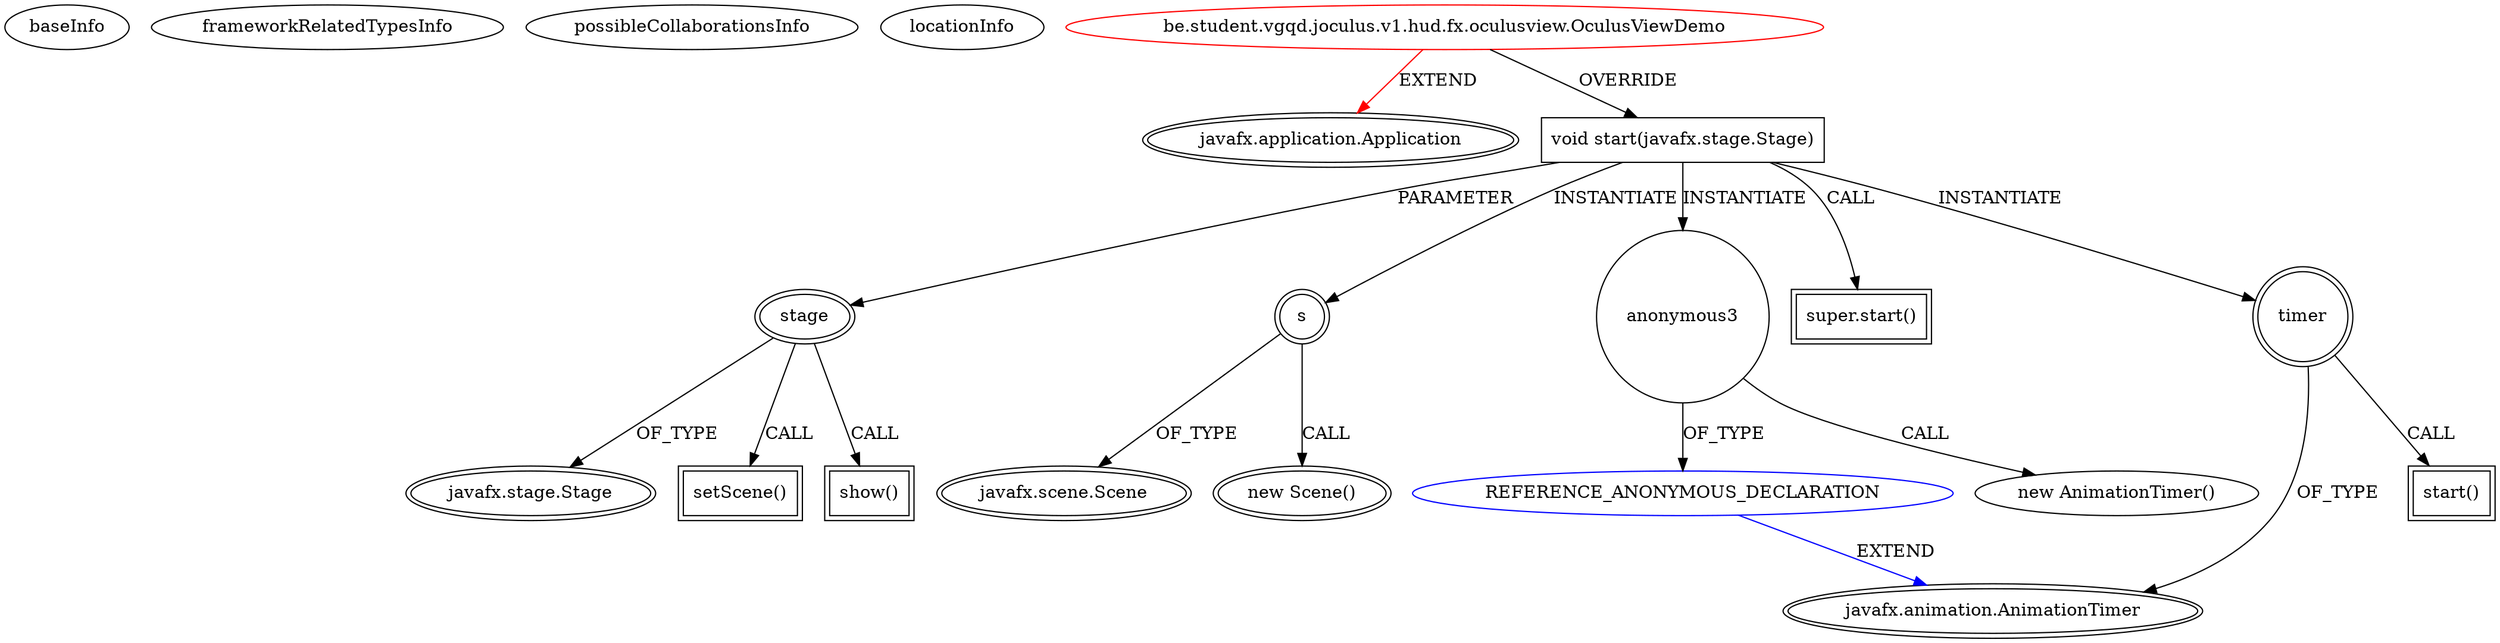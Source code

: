 digraph {
baseInfo[graphId=1588,category="extension_graph",isAnonymous=false,possibleRelation=true]
frameworkRelatedTypesInfo[0="javafx.application.Application"]
possibleCollaborationsInfo[0="1588~OVERRIDING_METHOD_DECLARATION-INSTANTIATION-~javafx.application.Application ~javafx.animation.AnimationTimer ~false~true"]
locationInfo[projectName="VgQD-JOculusLib",filePath="/VgQD-JOculusLib/JOculusLib-master/src/be/student/vgqd/joculus/v1/hud/fx/oculusview/OculusViewDemo.java",contextSignature="OculusViewDemo",graphId="1588"]
0[label="be.student.vgqd.joculus.v1.hud.fx.oculusview.OculusViewDemo",vertexType="ROOT_CLIENT_CLASS_DECLARATION",isFrameworkType=false,color=red]
1[label="javafx.application.Application",vertexType="FRAMEWORK_CLASS_TYPE",isFrameworkType=true,peripheries=2]
2[label="void start(javafx.stage.Stage)",vertexType="OVERRIDING_METHOD_DECLARATION",isFrameworkType=false,shape=box]
3[label="stage",vertexType="PARAMETER_DECLARATION",isFrameworkType=true,peripheries=2]
4[label="javafx.stage.Stage",vertexType="FRAMEWORK_CLASS_TYPE",isFrameworkType=true,peripheries=2]
6[label="s",vertexType="VARIABLE_EXPRESION",isFrameworkType=true,peripheries=2,shape=circle]
7[label="javafx.scene.Scene",vertexType="FRAMEWORK_CLASS_TYPE",isFrameworkType=true,peripheries=2]
5[label="new Scene()",vertexType="CONSTRUCTOR_CALL",isFrameworkType=true,peripheries=2]
9[label="setScene()",vertexType="INSIDE_CALL",isFrameworkType=true,peripheries=2,shape=box]
11[label="show()",vertexType="INSIDE_CALL",isFrameworkType=true,peripheries=2,shape=box]
13[label="anonymous3",vertexType="VARIABLE_EXPRESION",isFrameworkType=false,shape=circle]
14[label="REFERENCE_ANONYMOUS_DECLARATION",vertexType="REFERENCE_ANONYMOUS_DECLARATION",isFrameworkType=false,color=blue]
15[label="javafx.animation.AnimationTimer",vertexType="FRAMEWORK_CLASS_TYPE",isFrameworkType=true,peripheries=2]
12[label="new AnimationTimer()",vertexType="CONSTRUCTOR_CALL",isFrameworkType=false]
16[label="super.start()",vertexType="SUPER_CALL",isFrameworkType=true,peripheries=2,shape=box]
17[label="timer",vertexType="VARIABLE_EXPRESION",isFrameworkType=true,peripheries=2,shape=circle]
18[label="start()",vertexType="INSIDE_CALL",isFrameworkType=true,peripheries=2,shape=box]
0->1[label="EXTEND",color=red]
0->2[label="OVERRIDE"]
3->4[label="OF_TYPE"]
2->3[label="PARAMETER"]
2->6[label="INSTANTIATE"]
6->7[label="OF_TYPE"]
6->5[label="CALL"]
3->9[label="CALL"]
3->11[label="CALL"]
2->13[label="INSTANTIATE"]
14->15[label="EXTEND",color=blue]
13->14[label="OF_TYPE"]
13->12[label="CALL"]
2->16[label="CALL"]
2->17[label="INSTANTIATE"]
17->15[label="OF_TYPE"]
17->18[label="CALL"]
}
